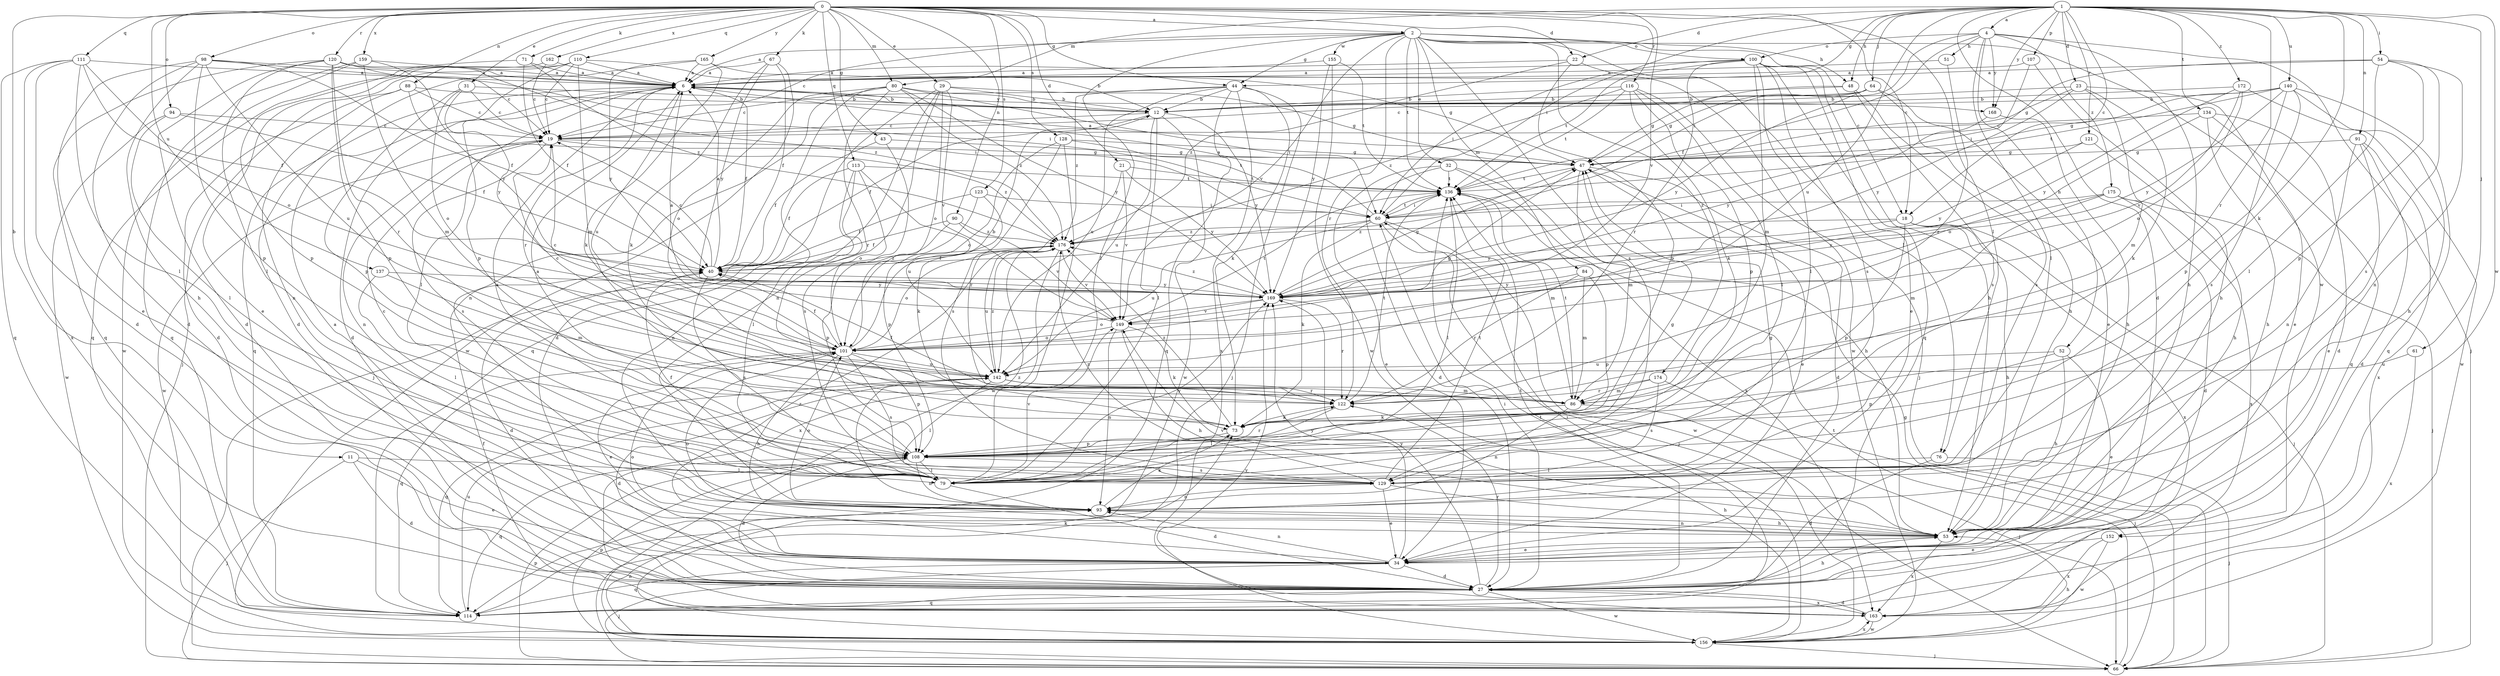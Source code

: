 strict digraph  {
0;
1;
2;
4;
6;
11;
12;
18;
19;
21;
22;
23;
27;
29;
31;
32;
34;
40;
43;
44;
47;
48;
51;
52;
53;
54;
60;
61;
64;
66;
67;
71;
73;
76;
79;
80;
84;
86;
88;
90;
91;
93;
94;
98;
100;
101;
107;
108;
110;
111;
113;
114;
116;
120;
121;
122;
123;
128;
129;
134;
136;
137;
140;
142;
149;
152;
155;
156;
159;
162;
163;
165;
168;
169;
172;
174;
175;
176;
0 -> 2  [label=a];
0 -> 11  [label=b];
0 -> 18  [label=c];
0 -> 21  [label=d];
0 -> 22  [label=d];
0 -> 29  [label=e];
0 -> 31  [label=e];
0 -> 43  [label=g];
0 -> 44  [label=g];
0 -> 67  [label=k];
0 -> 71  [label=k];
0 -> 76  [label=l];
0 -> 80  [label=m];
0 -> 88  [label=n];
0 -> 90  [label=n];
0 -> 94  [label=o];
0 -> 98  [label=o];
0 -> 110  [label=q];
0 -> 111  [label=q];
0 -> 113  [label=q];
0 -> 116  [label=r];
0 -> 120  [label=r];
0 -> 123  [label=s];
0 -> 128  [label=s];
0 -> 137  [label=u];
0 -> 149  [label=v];
0 -> 159  [label=x];
0 -> 162  [label=x];
0 -> 165  [label=y];
1 -> 4  [label=a];
1 -> 18  [label=c];
1 -> 22  [label=d];
1 -> 23  [label=d];
1 -> 27  [label=d];
1 -> 44  [label=g];
1 -> 48  [label=h];
1 -> 54  [label=i];
1 -> 60  [label=i];
1 -> 61  [label=j];
1 -> 64  [label=j];
1 -> 73  [label=k];
1 -> 80  [label=m];
1 -> 91  [label=n];
1 -> 107  [label=p];
1 -> 121  [label=r];
1 -> 122  [label=r];
1 -> 134  [label=t];
1 -> 140  [label=u];
1 -> 142  [label=u];
1 -> 152  [label=w];
1 -> 168  [label=y];
1 -> 172  [label=z];
2 -> 6  [label=a];
2 -> 18  [label=c];
2 -> 19  [label=c];
2 -> 32  [label=e];
2 -> 44  [label=g];
2 -> 48  [label=h];
2 -> 76  [label=l];
2 -> 79  [label=l];
2 -> 84  [label=m];
2 -> 100  [label=o];
2 -> 122  [label=r];
2 -> 129  [label=s];
2 -> 136  [label=t];
2 -> 149  [label=v];
2 -> 152  [label=w];
2 -> 155  [label=w];
2 -> 174  [label=z];
4 -> 40  [label=f];
4 -> 51  [label=h];
4 -> 52  [label=h];
4 -> 53  [label=h];
4 -> 60  [label=i];
4 -> 66  [label=j];
4 -> 79  [label=l];
4 -> 100  [label=o];
4 -> 168  [label=y];
4 -> 175  [label=z];
6 -> 12  [label=b];
6 -> 27  [label=d];
6 -> 40  [label=f];
6 -> 79  [label=l];
6 -> 114  [label=q];
6 -> 122  [label=r];
6 -> 142  [label=u];
6 -> 168  [label=y];
11 -> 27  [label=d];
11 -> 34  [label=e];
11 -> 66  [label=j];
11 -> 79  [label=l];
12 -> 19  [label=c];
12 -> 40  [label=f];
12 -> 79  [label=l];
12 -> 142  [label=u];
12 -> 156  [label=w];
12 -> 169  [label=y];
18 -> 53  [label=h];
18 -> 66  [label=j];
18 -> 108  [label=p];
18 -> 163  [label=x];
18 -> 169  [label=y];
18 -> 176  [label=z];
19 -> 47  [label=g];
19 -> 93  [label=n];
19 -> 129  [label=s];
19 -> 156  [label=w];
19 -> 176  [label=z];
21 -> 122  [label=r];
21 -> 136  [label=t];
21 -> 149  [label=v];
21 -> 169  [label=y];
22 -> 6  [label=a];
22 -> 108  [label=p];
22 -> 156  [label=w];
22 -> 176  [label=z];
23 -> 12  [label=b];
23 -> 34  [label=e];
23 -> 73  [label=k];
23 -> 86  [label=m];
23 -> 136  [label=t];
23 -> 169  [label=y];
27 -> 53  [label=h];
27 -> 60  [label=i];
27 -> 114  [label=q];
27 -> 122  [label=r];
27 -> 136  [label=t];
27 -> 156  [label=w];
27 -> 163  [label=x];
27 -> 169  [label=y];
29 -> 12  [label=b];
29 -> 47  [label=g];
29 -> 66  [label=j];
29 -> 93  [label=n];
29 -> 101  [label=o];
29 -> 114  [label=q];
29 -> 149  [label=v];
31 -> 12  [label=b];
31 -> 19  [label=c];
31 -> 101  [label=o];
31 -> 108  [label=p];
31 -> 169  [label=y];
32 -> 27  [label=d];
32 -> 34  [label=e];
32 -> 53  [label=h];
32 -> 136  [label=t];
32 -> 163  [label=x];
34 -> 6  [label=a];
34 -> 27  [label=d];
34 -> 66  [label=j];
34 -> 93  [label=n];
34 -> 101  [label=o];
34 -> 114  [label=q];
34 -> 169  [label=y];
34 -> 176  [label=z];
40 -> 6  [label=a];
40 -> 19  [label=c];
40 -> 27  [label=d];
40 -> 129  [label=s];
40 -> 169  [label=y];
40 -> 176  [label=z];
43 -> 40  [label=f];
43 -> 47  [label=g];
43 -> 129  [label=s];
44 -> 12  [label=b];
44 -> 19  [label=c];
44 -> 66  [label=j];
44 -> 73  [label=k];
44 -> 114  [label=q];
44 -> 142  [label=u];
44 -> 163  [label=x];
44 -> 176  [label=z];
47 -> 6  [label=a];
47 -> 27  [label=d];
47 -> 34  [label=e];
47 -> 86  [label=m];
47 -> 136  [label=t];
48 -> 12  [label=b];
48 -> 47  [label=g];
48 -> 53  [label=h];
48 -> 129  [label=s];
51 -> 6  [label=a];
51 -> 122  [label=r];
52 -> 34  [label=e];
52 -> 53  [label=h];
52 -> 108  [label=p];
52 -> 142  [label=u];
53 -> 34  [label=e];
53 -> 93  [label=n];
53 -> 101  [label=o];
53 -> 149  [label=v];
53 -> 163  [label=x];
54 -> 6  [label=a];
54 -> 47  [label=g];
54 -> 79  [label=l];
54 -> 93  [label=n];
54 -> 108  [label=p];
54 -> 129  [label=s];
60 -> 6  [label=a];
60 -> 66  [label=j];
60 -> 73  [label=k];
60 -> 136  [label=t];
60 -> 142  [label=u];
60 -> 156  [label=w];
60 -> 176  [label=z];
61 -> 142  [label=u];
61 -> 163  [label=x];
64 -> 12  [label=b];
64 -> 19  [label=c];
64 -> 34  [label=e];
64 -> 47  [label=g];
64 -> 129  [label=s];
64 -> 169  [label=y];
66 -> 47  [label=g];
66 -> 108  [label=p];
66 -> 136  [label=t];
67 -> 6  [label=a];
67 -> 40  [label=f];
67 -> 73  [label=k];
67 -> 156  [label=w];
67 -> 169  [label=y];
71 -> 6  [label=a];
71 -> 40  [label=f];
71 -> 108  [label=p];
71 -> 176  [label=z];
73 -> 108  [label=p];
73 -> 176  [label=z];
76 -> 27  [label=d];
76 -> 66  [label=j];
76 -> 79  [label=l];
79 -> 19  [label=c];
79 -> 27  [label=d];
79 -> 40  [label=f];
79 -> 47  [label=g];
79 -> 149  [label=v];
79 -> 169  [label=y];
80 -> 12  [label=b];
80 -> 27  [label=d];
80 -> 60  [label=i];
80 -> 93  [label=n];
80 -> 101  [label=o];
80 -> 122  [label=r];
80 -> 169  [label=y];
80 -> 176  [label=z];
84 -> 86  [label=m];
84 -> 108  [label=p];
84 -> 122  [label=r];
84 -> 169  [label=y];
86 -> 40  [label=f];
86 -> 66  [label=j];
86 -> 73  [label=k];
86 -> 93  [label=n];
86 -> 136  [label=t];
88 -> 12  [label=b];
88 -> 19  [label=c];
88 -> 27  [label=d];
88 -> 60  [label=i];
88 -> 93  [label=n];
90 -> 40  [label=f];
90 -> 108  [label=p];
90 -> 149  [label=v];
90 -> 176  [label=z];
91 -> 27  [label=d];
91 -> 34  [label=e];
91 -> 47  [label=g];
91 -> 93  [label=n];
91 -> 163  [label=x];
93 -> 47  [label=g];
93 -> 53  [label=h];
93 -> 73  [label=k];
93 -> 101  [label=o];
93 -> 176  [label=z];
94 -> 19  [label=c];
94 -> 40  [label=f];
94 -> 79  [label=l];
94 -> 156  [label=w];
98 -> 6  [label=a];
98 -> 27  [label=d];
98 -> 34  [label=e];
98 -> 40  [label=f];
98 -> 53  [label=h];
98 -> 60  [label=i];
98 -> 108  [label=p];
98 -> 142  [label=u];
100 -> 6  [label=a];
100 -> 34  [label=e];
100 -> 53  [label=h];
100 -> 60  [label=i];
100 -> 79  [label=l];
100 -> 86  [label=m];
100 -> 114  [label=q];
100 -> 122  [label=r];
100 -> 129  [label=s];
100 -> 136  [label=t];
101 -> 12  [label=b];
101 -> 19  [label=c];
101 -> 34  [label=e];
101 -> 40  [label=f];
101 -> 47  [label=g];
101 -> 53  [label=h];
101 -> 108  [label=p];
101 -> 114  [label=q];
101 -> 129  [label=s];
101 -> 142  [label=u];
107 -> 6  [label=a];
107 -> 53  [label=h];
107 -> 60  [label=i];
108 -> 6  [label=a];
108 -> 27  [label=d];
108 -> 79  [label=l];
108 -> 93  [label=n];
108 -> 114  [label=q];
108 -> 122  [label=r];
108 -> 129  [label=s];
110 -> 6  [label=a];
110 -> 12  [label=b];
110 -> 19  [label=c];
110 -> 34  [label=e];
110 -> 66  [label=j];
110 -> 86  [label=m];
110 -> 108  [label=p];
111 -> 6  [label=a];
111 -> 27  [label=d];
111 -> 40  [label=f];
111 -> 79  [label=l];
111 -> 101  [label=o];
111 -> 114  [label=q];
111 -> 163  [label=x];
113 -> 40  [label=f];
113 -> 79  [label=l];
113 -> 93  [label=n];
113 -> 101  [label=o];
113 -> 136  [label=t];
113 -> 142  [label=u];
114 -> 60  [label=i];
114 -> 73  [label=k];
114 -> 142  [label=u];
116 -> 12  [label=b];
116 -> 66  [label=j];
116 -> 73  [label=k];
116 -> 79  [label=l];
116 -> 108  [label=p];
116 -> 136  [label=t];
116 -> 176  [label=z];
120 -> 6  [label=a];
120 -> 19  [label=c];
120 -> 27  [label=d];
120 -> 79  [label=l];
120 -> 108  [label=p];
120 -> 114  [label=q];
120 -> 122  [label=r];
120 -> 176  [label=z];
121 -> 47  [label=g];
121 -> 53  [label=h];
121 -> 169  [label=y];
122 -> 73  [label=k];
122 -> 79  [label=l];
122 -> 136  [label=t];
123 -> 40  [label=f];
123 -> 60  [label=i];
123 -> 73  [label=k];
123 -> 108  [label=p];
128 -> 47  [label=g];
128 -> 101  [label=o];
128 -> 129  [label=s];
128 -> 136  [label=t];
128 -> 156  [label=w];
129 -> 6  [label=a];
129 -> 34  [label=e];
129 -> 53  [label=h];
129 -> 93  [label=n];
129 -> 136  [label=t];
129 -> 176  [label=z];
134 -> 19  [label=c];
134 -> 27  [label=d];
134 -> 53  [label=h];
134 -> 101  [label=o];
134 -> 114  [label=q];
136 -> 60  [label=i];
136 -> 79  [label=l];
136 -> 86  [label=m];
137 -> 79  [label=l];
137 -> 86  [label=m];
137 -> 169  [label=y];
140 -> 12  [label=b];
140 -> 47  [label=g];
140 -> 53  [label=h];
140 -> 108  [label=p];
140 -> 114  [label=q];
140 -> 129  [label=s];
140 -> 136  [label=t];
140 -> 169  [label=y];
142 -> 19  [label=c];
142 -> 27  [label=d];
142 -> 79  [label=l];
142 -> 86  [label=m];
142 -> 114  [label=q];
142 -> 122  [label=r];
142 -> 176  [label=z];
149 -> 6  [label=a];
149 -> 53  [label=h];
149 -> 73  [label=k];
149 -> 93  [label=n];
149 -> 101  [label=o];
149 -> 136  [label=t];
152 -> 34  [label=e];
152 -> 156  [label=w];
152 -> 163  [label=x];
155 -> 6  [label=a];
155 -> 136  [label=t];
155 -> 156  [label=w];
155 -> 169  [label=y];
156 -> 53  [label=h];
156 -> 66  [label=j];
156 -> 93  [label=n];
156 -> 108  [label=p];
156 -> 136  [label=t];
156 -> 163  [label=x];
156 -> 169  [label=y];
159 -> 6  [label=a];
159 -> 86  [label=m];
159 -> 114  [label=q];
159 -> 156  [label=w];
159 -> 169  [label=y];
162 -> 6  [label=a];
162 -> 19  [label=c];
162 -> 114  [label=q];
163 -> 27  [label=d];
163 -> 40  [label=f];
163 -> 156  [label=w];
165 -> 6  [label=a];
165 -> 27  [label=d];
165 -> 47  [label=g];
165 -> 73  [label=k];
165 -> 169  [label=y];
168 -> 53  [label=h];
168 -> 169  [label=y];
169 -> 47  [label=g];
169 -> 101  [label=o];
169 -> 122  [label=r];
169 -> 149  [label=v];
169 -> 176  [label=z];
172 -> 12  [label=b];
172 -> 101  [label=o];
172 -> 149  [label=v];
172 -> 156  [label=w];
172 -> 169  [label=y];
174 -> 66  [label=j];
174 -> 86  [label=m];
174 -> 122  [label=r];
174 -> 129  [label=s];
175 -> 27  [label=d];
175 -> 60  [label=i];
175 -> 66  [label=j];
175 -> 86  [label=m];
175 -> 163  [label=x];
175 -> 169  [label=y];
176 -> 40  [label=f];
176 -> 101  [label=o];
176 -> 142  [label=u];
176 -> 149  [label=v];
176 -> 163  [label=x];
}
